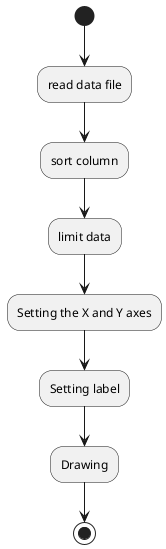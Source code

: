 @startuml
(*)  --> "read data file"
--> "sort column"
--> "limit data"
--> "Setting the X and Y axes"
--> "Setting label"
--> "Drawing"
-->(*)
@enduml